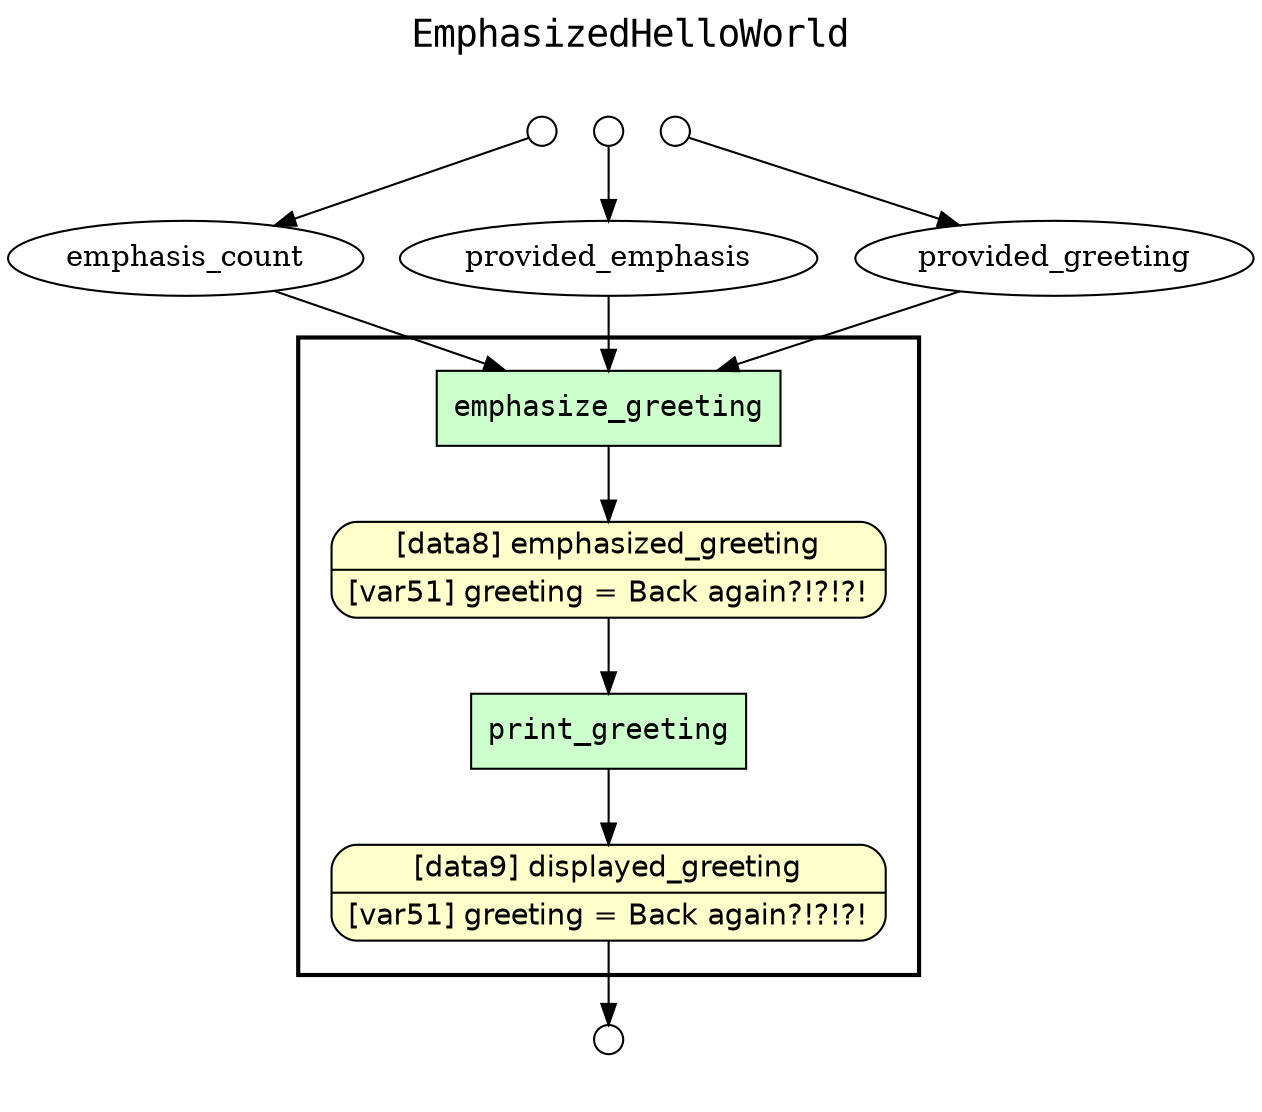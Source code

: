 
digraph yw_data_view {
rankdir=TB
fontname=Courier; fontsize=18; labelloc=t
label="EmphasizedHelloWorld"
subgraph cluster_workflow { label=""; color=black; penwidth=2
subgraph cluster_workflow_inner { label=""; color=white
node[shape=box style="filled" fillcolor="#CCFFCC" peripheries=1 fontname=Courier]
emphasize_greeting
print_greeting
node[shape=box style="filled" fillcolor="#CCFFCC" peripheries=1 fontname=Courier]
node[shape=box style="rounded,filled" fillcolor="#FFFFCC" peripheries=1 fontname=Helvetica]
emphasized_greeting [shape=record rankdir=LR label="{<f0> [data8] emphasized_greeting |<f1> [var51] greeting = Back again?!?!?!}"]
displayed_greeting [shape=record rankdir=LR label="{<f0> [data9] displayed_greeting |<f1> [var51] greeting = Back again?!?!?!}"]
}}
subgraph cluster_inflows { label=""; color=white; penwidth=2
subgraph cluster_inflows_inner { label=""; color=white
node[shape=circle fillcolor="#FFFFFF" peripheries=1 width=0.2]
emphasis_count_inflow [label=""]
provided_emphasis_inflow [label=""]
provided_greeting_inflow [label=""]
}}
subgraph cluster_outflows { label=""; color=white; penwidth=2
subgraph cluster_outflows_inner { label=""; color=white
node[shape=circle fillcolor="#FFFFFF" peripheries=1 width=0.2]
displayed_greeting_outflow [label=""]
}}
provided_greeting -> emphasize_greeting
provided_emphasis -> emphasize_greeting
emphasis_count -> emphasize_greeting
emphasized_greeting -> print_greeting
emphasize_greeting -> emphasized_greeting
print_greeting -> displayed_greeting
emphasis_count_inflow -> emphasis_count
provided_emphasis_inflow -> provided_emphasis
provided_greeting_inflow -> provided_greeting
displayed_greeting -> displayed_greeting_outflow
}

